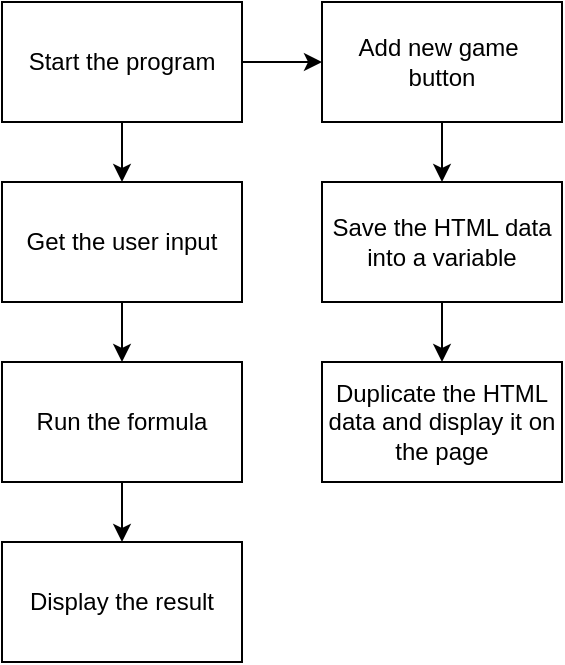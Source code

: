 <mxfile>
    <diagram id="lwLpfzd5iNIAl7eqweWb" name="Page-1">
        <mxGraphModel dx="1135" dy="614" grid="1" gridSize="10" guides="1" tooltips="1" connect="1" arrows="1" fold="1" page="1" pageScale="1" pageWidth="850" pageHeight="1100" math="0" shadow="0">
            <root>
                <mxCell id="0"/>
                <mxCell id="1" parent="0"/>
                <mxCell id="431" value="" style="edgeStyle=none;html=1;" edge="1" parent="1" source="423" target="430">
                    <mxGeometry relative="1" as="geometry"/>
                </mxCell>
                <mxCell id="434" value="" style="edgeStyle=none;html=1;" edge="1" parent="1" source="423" target="433">
                    <mxGeometry relative="1" as="geometry"/>
                </mxCell>
                <mxCell id="423" value="Start the program" style="rounded=0;whiteSpace=wrap;html=1;" vertex="1" parent="1">
                    <mxGeometry x="20" y="20" width="120" height="60" as="geometry"/>
                </mxCell>
                <mxCell id="427" value="" style="edgeStyle=none;html=1;" edge="1" parent="1" source="424" target="426">
                    <mxGeometry relative="1" as="geometry"/>
                </mxCell>
                <mxCell id="424" value="Run the formula" style="rounded=0;whiteSpace=wrap;html=1;" vertex="1" parent="1">
                    <mxGeometry x="20" y="200" width="120" height="60" as="geometry"/>
                </mxCell>
                <mxCell id="426" value="Display the result" style="rounded=0;whiteSpace=wrap;html=1;" vertex="1" parent="1">
                    <mxGeometry x="20" y="290" width="120" height="60" as="geometry"/>
                </mxCell>
                <mxCell id="432" value="" style="edgeStyle=none;html=1;" edge="1" parent="1" source="430" target="424">
                    <mxGeometry relative="1" as="geometry"/>
                </mxCell>
                <mxCell id="430" value="Get the user input" style="rounded=0;whiteSpace=wrap;html=1;" vertex="1" parent="1">
                    <mxGeometry x="20" y="110" width="120" height="60" as="geometry"/>
                </mxCell>
                <mxCell id="436" value="" style="edgeStyle=none;html=1;" edge="1" parent="1" source="433" target="435">
                    <mxGeometry relative="1" as="geometry"/>
                </mxCell>
                <mxCell id="433" value="Add new game&amp;nbsp;&lt;div&gt;&lt;span style=&quot;background-color: transparent;&quot;&gt;button&lt;/span&gt;&lt;/div&gt;" style="rounded=0;whiteSpace=wrap;html=1;" vertex="1" parent="1">
                    <mxGeometry x="180" y="20" width="120" height="60" as="geometry"/>
                </mxCell>
                <mxCell id="438" value="" style="edgeStyle=none;html=1;" edge="1" parent="1" source="435" target="437">
                    <mxGeometry relative="1" as="geometry"/>
                </mxCell>
                <mxCell id="435" value="Save the HTML data into a variable" style="rounded=0;whiteSpace=wrap;html=1;" vertex="1" parent="1">
                    <mxGeometry x="180" y="110" width="120" height="60" as="geometry"/>
                </mxCell>
                <mxCell id="437" value="Duplicate the HTML data and display it on the page" style="rounded=0;whiteSpace=wrap;html=1;" vertex="1" parent="1">
                    <mxGeometry x="180" y="200" width="120" height="60" as="geometry"/>
                </mxCell>
            </root>
        </mxGraphModel>
    </diagram>
</mxfile>